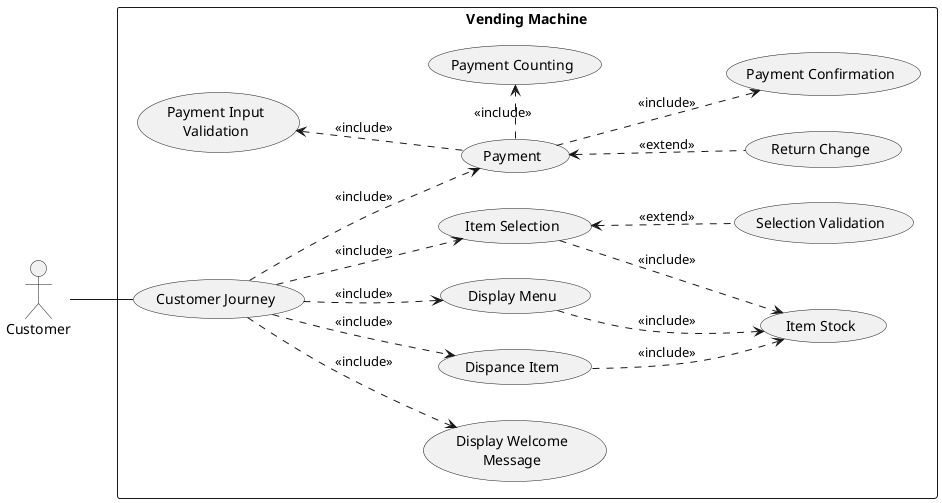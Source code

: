 @startuml Vending Machine Use Case Diagram
left to right direction

:Customer:

rectangle "Vending Machine" {
  :Customer: -- (Customer Journey)
  (Customer Journey) ..> (Display Welcome\nMessage) : <<include>>
  (Customer Journey) ..> (Display Menu) : <<include>>
  (Display Menu) .down.> (Item Stock) : <<include>>
  (Customer Journey) ..> (Item Selection) : <<include>>
  (Item Selection) ..> (Item Stock) : <<include>>
  (Item Selection) <.. (Selection Validation) : <<extend>>
  (Customer Journey) ..> (Payment) : <<include>>
  (Payment) .up.> (Payment Input\nValidation) : <<include>>
  (Payment) .right.> (Payment Counting) : <<include>>
  (Payment) <.. (Return Change) : <<extend>>
  (Payment) ..> (Payment Confirmation) : <<include>>
  (Customer Journey) ..> (Dispance Item) : <<include>>
  (Dispance Item) ..> (Item Stock) : <<include>>
}

@enduml